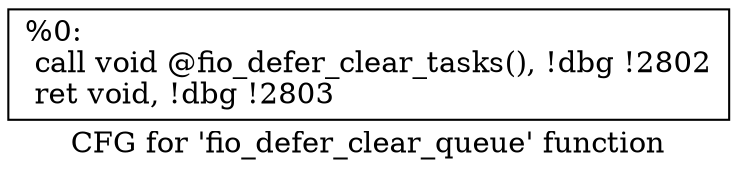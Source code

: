 digraph "CFG for 'fio_defer_clear_queue' function" {
	label="CFG for 'fio_defer_clear_queue' function";

	Node0x5568516ed0b0 [shape=record,label="{%0:\l  call void @fio_defer_clear_tasks(), !dbg !2802\l  ret void, !dbg !2803\l}"];
}
